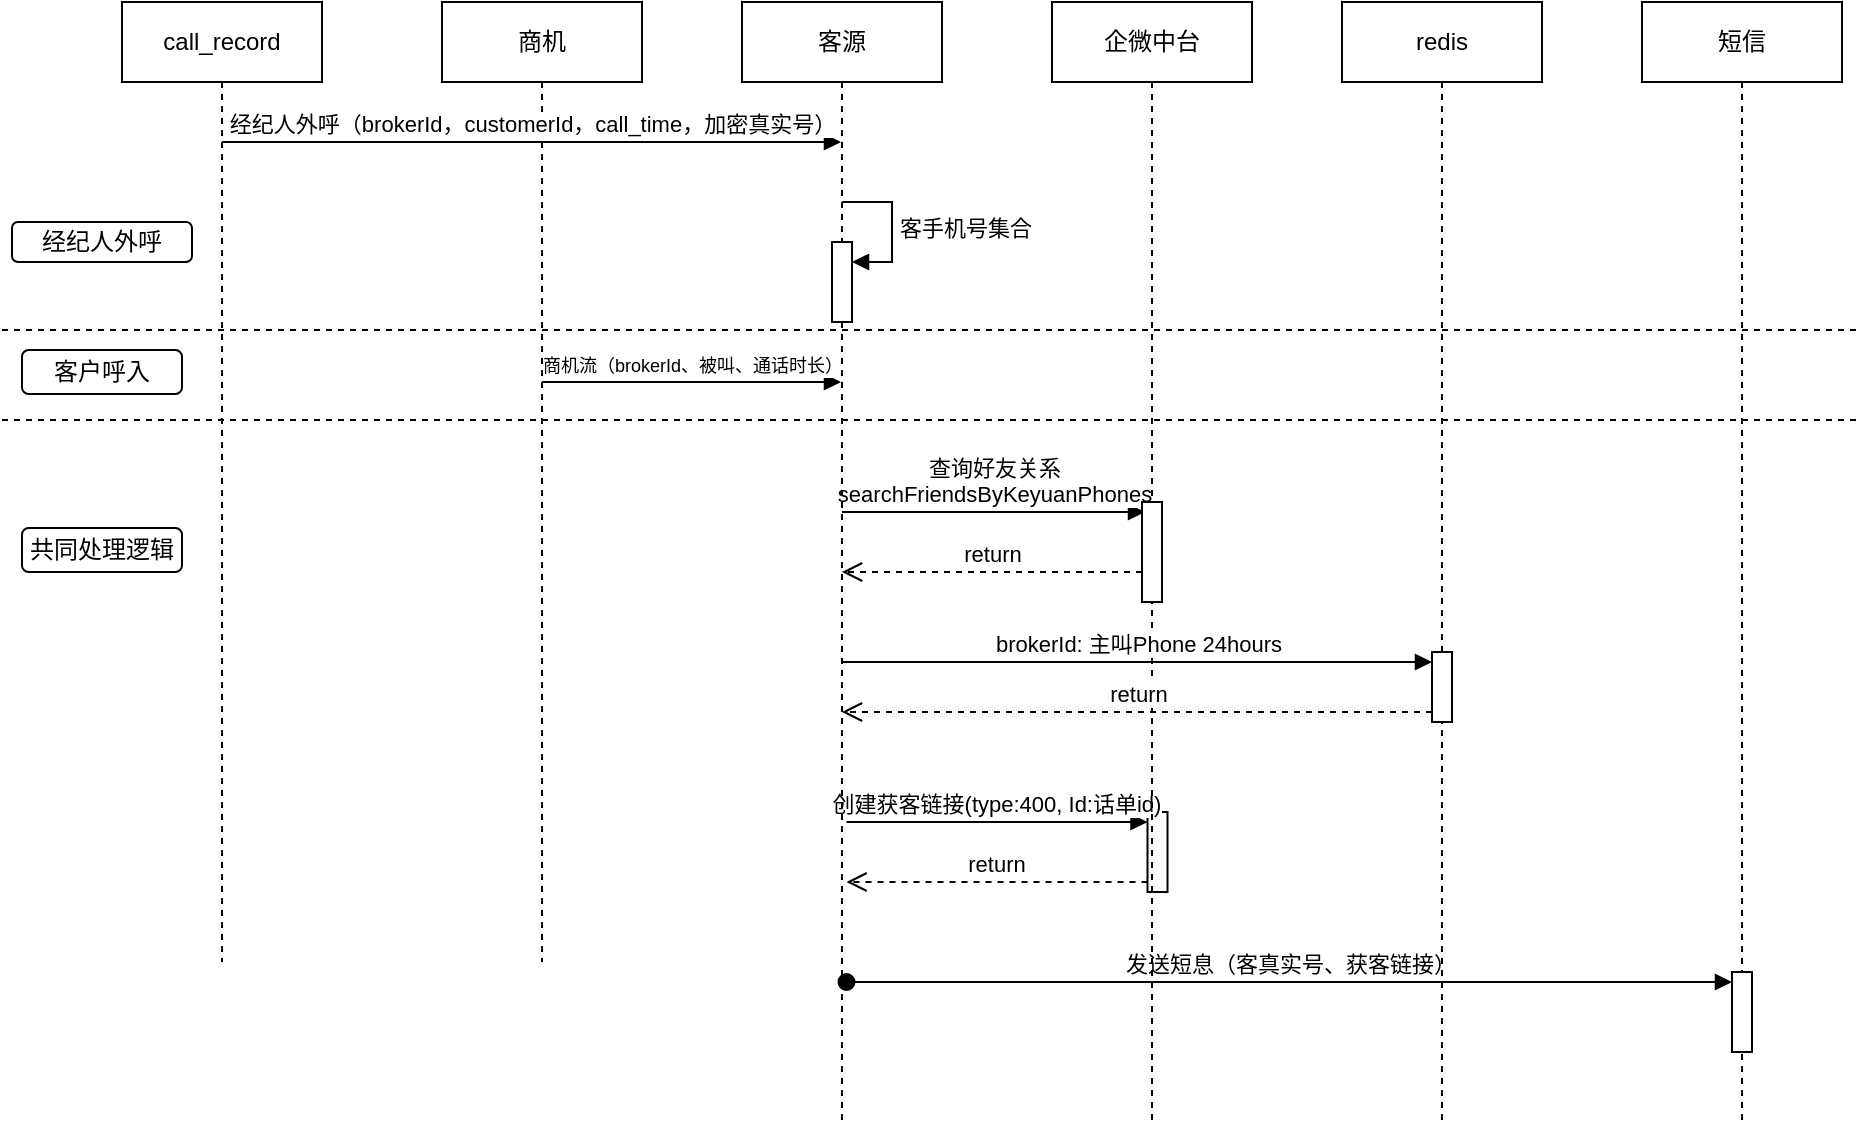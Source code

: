 <mxfile version="24.3.1" type="github">
  <diagram name="Page-1" id="2YBvvXClWsGukQMizWep">
    <mxGraphModel dx="1900" dy="570" grid="1" gridSize="10" guides="1" tooltips="1" connect="1" arrows="1" fold="1" page="1" pageScale="1" pageWidth="850" pageHeight="1100" math="0" shadow="0">
      <root>
        <mxCell id="0" />
        <mxCell id="1" parent="0" />
        <mxCell id="aM9ryv3xv72pqoxQDRHE-7" value="商机流（brokerId、被叫、通话时长）" style="html=1;verticalAlign=bottom;endArrow=block;edgeStyle=elbowEdgeStyle;elbow=vertical;curved=0;rounded=0;fontSize=9;" parent="1" source="aM9ryv3xv72pqoxQDRHE-1" target="aM9ryv3xv72pqoxQDRHE-5" edge="1">
          <mxGeometry relative="1" as="geometry">
            <mxPoint x="95" y="230" as="sourcePoint" />
            <Array as="points">
              <mxPoint x="180" y="230" />
            </Array>
            <mxPoint as="offset" />
          </mxGeometry>
        </mxCell>
        <mxCell id="bJmZbHxydeo-3XwCCwxk-5" value="查询好友关系&lt;div&gt;searchFriendsByKeyuanPhones&lt;/div&gt;" style="html=1;verticalAlign=bottom;endArrow=block;curved=0;rounded=0;" edge="1" parent="1" source="aM9ryv3xv72pqoxQDRHE-5">
          <mxGeometry width="80" relative="1" as="geometry">
            <mxPoint x="277" y="295" as="sourcePoint" />
            <mxPoint x="421.5" y="295" as="targetPoint" />
          </mxGeometry>
        </mxCell>
        <mxCell id="bJmZbHxydeo-3XwCCwxk-6" value="return" style="html=1;verticalAlign=bottom;endArrow=open;dashed=1;endSize=8;edgeStyle=elbowEdgeStyle;elbow=vertical;curved=0;rounded=0;" edge="1" parent="1" target="aM9ryv3xv72pqoxQDRHE-5">
          <mxGeometry relative="1" as="geometry">
            <mxPoint x="280" y="325" as="targetPoint" />
            <Array as="points">
              <mxPoint x="375" y="325" />
            </Array>
            <mxPoint x="420" y="325" as="sourcePoint" />
          </mxGeometry>
        </mxCell>
        <mxCell id="bJmZbHxydeo-3XwCCwxk-12" value="" style="html=1;points=[];perimeter=orthogonalPerimeter;outlineConnect=0;targetShapes=umlLifeline;portConstraint=eastwest;newEdgeStyle={&quot;edgeStyle&quot;:&quot;elbowEdgeStyle&quot;,&quot;elbow&quot;:&quot;vertical&quot;,&quot;curved&quot;:0,&quot;rounded&quot;:0};" vertex="1" parent="1">
          <mxGeometry x="430" y="275" height="50" as="geometry" />
        </mxCell>
        <mxCell id="bJmZbHxydeo-3XwCCwxk-14" value="" style="html=1;points=[[0,0,0,0,5],[0,1,0,0,-5],[1,0,0,0,5],[1,1,0,0,-5]];perimeter=orthogonalPerimeter;outlineConnect=0;targetShapes=umlLifeline;portConstraint=eastwest;newEdgeStyle={&quot;curved&quot;:0,&quot;rounded&quot;:0};" vertex="1" parent="1">
          <mxGeometry x="422.75" y="445" width="10" height="40" as="geometry" />
        </mxCell>
        <mxCell id="bJmZbHxydeo-3XwCCwxk-15" value="&lt;div&gt;创建获客链接(type:400, Id:话单id)&lt;/div&gt;" style="html=1;verticalAlign=bottom;endArrow=block;curved=0;rounded=0;entryX=0;entryY=0;entryDx=0;entryDy=5;" edge="1" target="bJmZbHxydeo-3XwCCwxk-14" parent="1">
          <mxGeometry x="-0.003" relative="1" as="geometry">
            <mxPoint x="272.25" y="450" as="sourcePoint" />
            <mxPoint as="offset" />
          </mxGeometry>
        </mxCell>
        <mxCell id="bJmZbHxydeo-3XwCCwxk-16" value="return" style="html=1;verticalAlign=bottom;endArrow=open;dashed=1;endSize=8;curved=0;rounded=0;exitX=0;exitY=1;exitDx=0;exitDy=-5;" edge="1" source="bJmZbHxydeo-3XwCCwxk-14" parent="1">
          <mxGeometry relative="1" as="geometry">
            <mxPoint x="272.25" y="480" as="targetPoint" />
          </mxGeometry>
        </mxCell>
        <mxCell id="bJmZbHxydeo-3XwCCwxk-18" value="发送短息（客真实号、获客链接）" style="html=1;verticalAlign=bottom;startArrow=oval;endArrow=block;startSize=8;curved=0;rounded=0;entryX=0;entryY=0;entryDx=0;entryDy=5;" edge="1" target="bJmZbHxydeo-3XwCCwxk-17" parent="1">
          <mxGeometry relative="1" as="geometry">
            <mxPoint x="272.25" y="530" as="sourcePoint" />
          </mxGeometry>
        </mxCell>
        <mxCell id="aM9ryv3xv72pqoxQDRHE-1" value="商机" style="shape=umlLifeline;perimeter=lifelinePerimeter;whiteSpace=wrap;html=1;container=0;dropTarget=0;collapsible=0;recursiveResize=0;outlineConnect=0;portConstraint=eastwest;newEdgeStyle={&quot;edgeStyle&quot;:&quot;elbowEdgeStyle&quot;,&quot;elbow&quot;:&quot;vertical&quot;,&quot;curved&quot;:0,&quot;rounded&quot;:0};" parent="1" vertex="1">
          <mxGeometry x="70" y="40" width="100" height="480" as="geometry" />
        </mxCell>
        <mxCell id="aM9ryv3xv72pqoxQDRHE-5" value="客源" style="shape=umlLifeline;perimeter=lifelinePerimeter;whiteSpace=wrap;html=1;container=0;dropTarget=0;collapsible=0;recursiveResize=0;outlineConnect=0;portConstraint=eastwest;newEdgeStyle={&quot;edgeStyle&quot;:&quot;elbowEdgeStyle&quot;,&quot;elbow&quot;:&quot;vertical&quot;,&quot;curved&quot;:0,&quot;rounded&quot;:0};" parent="1" vertex="1">
          <mxGeometry x="220" y="40" width="100" height="560" as="geometry" />
        </mxCell>
        <mxCell id="bJmZbHxydeo-3XwCCwxk-28" value="" style="html=1;points=[[0,0,0,0,5],[0,1,0,0,-5],[1,0,0,0,5],[1,1,0,0,-5]];perimeter=orthogonalPerimeter;outlineConnect=0;targetShapes=umlLifeline;portConstraint=eastwest;newEdgeStyle={&quot;curved&quot;:0,&quot;rounded&quot;:0};" vertex="1" parent="aM9ryv3xv72pqoxQDRHE-5">
          <mxGeometry x="45" y="120" width="10" height="40" as="geometry" />
        </mxCell>
        <mxCell id="bJmZbHxydeo-3XwCCwxk-29" value="客手机号集合" style="html=1;align=left;spacingLeft=2;endArrow=block;rounded=0;edgeStyle=orthogonalEdgeStyle;curved=0;rounded=0;" edge="1" target="bJmZbHxydeo-3XwCCwxk-28" parent="aM9ryv3xv72pqoxQDRHE-5">
          <mxGeometry relative="1" as="geometry">
            <mxPoint x="50" y="100" as="sourcePoint" />
            <Array as="points">
              <mxPoint x="75" y="130" />
            </Array>
          </mxGeometry>
        </mxCell>
        <mxCell id="bJmZbHxydeo-3XwCCwxk-3" value="企微中台" style="shape=umlLifeline;perimeter=lifelinePerimeter;whiteSpace=wrap;html=1;container=0;dropTarget=0;collapsible=0;recursiveResize=0;outlineConnect=0;portConstraint=eastwest;newEdgeStyle={&quot;edgeStyle&quot;:&quot;elbowEdgeStyle&quot;,&quot;elbow&quot;:&quot;vertical&quot;,&quot;curved&quot;:0,&quot;rounded&quot;:0};" vertex="1" parent="1">
          <mxGeometry x="375" y="40" width="100" height="560" as="geometry" />
        </mxCell>
        <mxCell id="bJmZbHxydeo-3XwCCwxk-4" value="" style="html=1;points=[];perimeter=orthogonalPerimeter;outlineConnect=0;targetShapes=umlLifeline;portConstraint=eastwest;newEdgeStyle={&quot;edgeStyle&quot;:&quot;elbowEdgeStyle&quot;,&quot;elbow&quot;:&quot;vertical&quot;,&quot;curved&quot;:0,&quot;rounded&quot;:0};" vertex="1" parent="bJmZbHxydeo-3XwCCwxk-3">
          <mxGeometry x="45" y="250" width="10" height="50" as="geometry" />
        </mxCell>
        <mxCell id="bJmZbHxydeo-3XwCCwxk-10" value="短信" style="shape=umlLifeline;perimeter=lifelinePerimeter;whiteSpace=wrap;html=1;container=0;dropTarget=0;collapsible=0;recursiveResize=0;outlineConnect=0;portConstraint=eastwest;newEdgeStyle={&quot;edgeStyle&quot;:&quot;elbowEdgeStyle&quot;,&quot;elbow&quot;:&quot;vertical&quot;,&quot;curved&quot;:0,&quot;rounded&quot;:0};" vertex="1" parent="1">
          <mxGeometry x="670" y="40" width="100" height="560" as="geometry" />
        </mxCell>
        <mxCell id="bJmZbHxydeo-3XwCCwxk-17" value="" style="html=1;points=[[0,0,0,0,5],[0,1,0,0,-5],[1,0,0,0,5],[1,1,0,0,-5]];perimeter=orthogonalPerimeter;outlineConnect=0;targetShapes=umlLifeline;portConstraint=eastwest;newEdgeStyle={&quot;curved&quot;:0,&quot;rounded&quot;:0};" vertex="1" parent="bJmZbHxydeo-3XwCCwxk-10">
          <mxGeometry x="45" y="485" width="10" height="40" as="geometry" />
        </mxCell>
        <mxCell id="bJmZbHxydeo-3XwCCwxk-20" value="redis" style="shape=umlLifeline;whiteSpace=wrap;html=1;container=0;dropTarget=0;collapsible=0;recursiveResize=0;outlineConnect=0;portConstraint=eastwest;newEdgeStyle={&quot;curved&quot;:0,&quot;rounded&quot;:0};points=[[0,0,0,0,5],[0,1,0,0,-5],[1,0,0,0,5],[1,1,0,0,-5]];perimeter=rectanglePerimeter;targetShapes=umlLifeline;participant=label;" vertex="1" parent="1">
          <mxGeometry x="520" y="40" width="100" height="560" as="geometry" />
        </mxCell>
        <mxCell id="bJmZbHxydeo-3XwCCwxk-22" value="" style="html=1;points=[[0,0,0,0,5],[0,1,0,0,-5],[1,0,0,0,5],[1,1,0,0,-5]];perimeter=orthogonalPerimeter;outlineConnect=0;targetShapes=umlLifeline;portConstraint=eastwest;newEdgeStyle={&quot;curved&quot;:0,&quot;rounded&quot;:0};" vertex="1" parent="bJmZbHxydeo-3XwCCwxk-20">
          <mxGeometry x="45" y="325" width="10" height="35" as="geometry" />
        </mxCell>
        <mxCell id="bJmZbHxydeo-3XwCCwxk-24" value="return" style="html=1;verticalAlign=bottom;endArrow=open;dashed=1;endSize=8;curved=0;rounded=0;exitX=0;exitY=1;exitDx=0;exitDy=-5;" edge="1" source="bJmZbHxydeo-3XwCCwxk-22" parent="1" target="aM9ryv3xv72pqoxQDRHE-5">
          <mxGeometry relative="1" as="geometry">
            <mxPoint x="269.5" y="390" as="targetPoint" />
          </mxGeometry>
        </mxCell>
        <mxCell id="bJmZbHxydeo-3XwCCwxk-23" value="brokerId: 主叫Phone 24hours" style="html=1;verticalAlign=bottom;endArrow=block;curved=0;rounded=0;entryX=0;entryY=0;entryDx=0;entryDy=5;" edge="1" target="bJmZbHxydeo-3XwCCwxk-22" parent="1">
          <mxGeometry relative="1" as="geometry">
            <mxPoint x="269.5" y="370" as="sourcePoint" />
          </mxGeometry>
        </mxCell>
        <mxCell id="bJmZbHxydeo-3XwCCwxk-26" value="call_record" style="shape=umlLifeline;perimeter=lifelinePerimeter;whiteSpace=wrap;html=1;container=0;dropTarget=0;collapsible=0;recursiveResize=0;outlineConnect=0;portConstraint=eastwest;newEdgeStyle={&quot;edgeStyle&quot;:&quot;elbowEdgeStyle&quot;,&quot;elbow&quot;:&quot;vertical&quot;,&quot;curved&quot;:0,&quot;rounded&quot;:0};" vertex="1" parent="1">
          <mxGeometry x="-90" y="40" width="100" height="480" as="geometry" />
        </mxCell>
        <mxCell id="bJmZbHxydeo-3XwCCwxk-27" value="经纪人外呼（brokerId，customerId，call_time，加密真实号）" style="html=1;verticalAlign=bottom;endArrow=block;edgeStyle=elbowEdgeStyle;elbow=horizontal;curved=0;rounded=0;" edge="1" parent="1" target="aM9ryv3xv72pqoxQDRHE-5">
          <mxGeometry x="0.002" relative="1" as="geometry">
            <mxPoint x="-40" y="110" as="sourcePoint" />
            <Array as="points">
              <mxPoint x="45" y="110" />
            </Array>
            <mxPoint x="130" y="110" as="targetPoint" />
            <mxPoint as="offset" />
          </mxGeometry>
        </mxCell>
        <mxCell id="bJmZbHxydeo-3XwCCwxk-30" value="" style="line;strokeWidth=1;fillColor=none;align=left;verticalAlign=middle;spacingTop=-1;spacingLeft=3;spacingRight=3;rotatable=0;labelPosition=right;points=[];portConstraint=eastwest;strokeColor=inherit;dashed=1;" vertex="1" parent="1">
          <mxGeometry x="-150" y="245" width="930" height="8" as="geometry" />
        </mxCell>
        <mxCell id="bJmZbHxydeo-3XwCCwxk-31" value="" style="line;strokeWidth=1;fillColor=none;align=left;verticalAlign=middle;spacingTop=-1;spacingLeft=3;spacingRight=3;rotatable=0;labelPosition=right;points=[];portConstraint=eastwest;strokeColor=inherit;dashed=1;" vertex="1" parent="1">
          <mxGeometry x="-150" y="200" width="930" height="8" as="geometry" />
        </mxCell>
        <mxCell id="bJmZbHxydeo-3XwCCwxk-32" value="经纪人外呼" style="rounded=1;whiteSpace=wrap;html=1;" vertex="1" parent="1">
          <mxGeometry x="-145" y="150" width="90" height="20" as="geometry" />
        </mxCell>
        <mxCell id="bJmZbHxydeo-3XwCCwxk-33" value="客户呼入" style="rounded=1;whiteSpace=wrap;html=1;" vertex="1" parent="1">
          <mxGeometry x="-140" y="214" width="80" height="22" as="geometry" />
        </mxCell>
        <mxCell id="bJmZbHxydeo-3XwCCwxk-34" value="共同处理逻辑" style="rounded=1;whiteSpace=wrap;html=1;" vertex="1" parent="1">
          <mxGeometry x="-140" y="303" width="80" height="22" as="geometry" />
        </mxCell>
      </root>
    </mxGraphModel>
  </diagram>
</mxfile>
